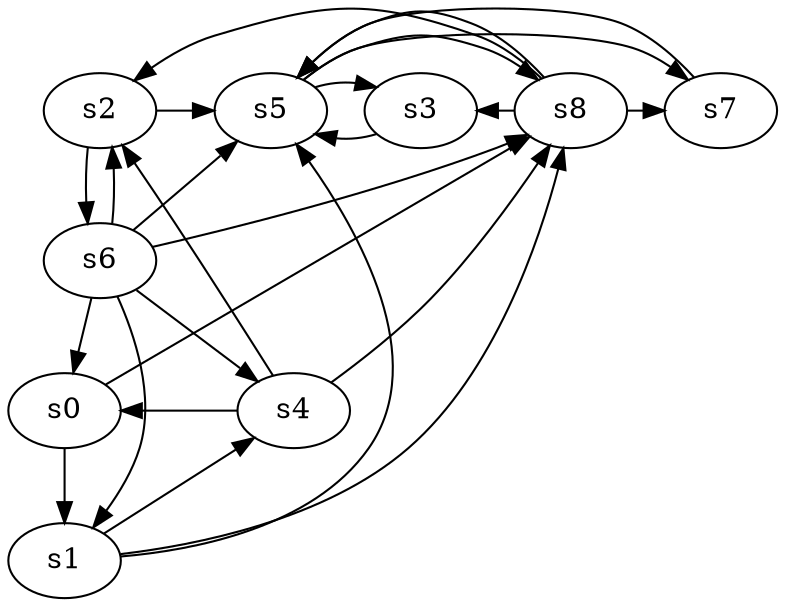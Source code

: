 digraph game_0926_complex_9 {
    s0 [name="s0", player=1, target=1];
    s1 [name="s1", player=1];
    s2 [name="s2", player=1, target=1];
    s3 [name="s3", player=1];
    s4 [name="s4", player=0];
    s5 [name="s5", player=1, target=1];
    s6 [name="s6", player=0];
    s7 [name="s7", player=0, target=1];
    s8 [name="s8", player=1, target=1];

    s0 -> s1;
    s0 -> s8 [constraint="time % 3 == 0"];
    s1 -> s4 [constraint="!(time % 6 == 3)"];
    s1 -> s5 [constraint="time == 25"];
    s1 -> s8 [constraint="time % 7 == 5"];
    s2 -> s5 [constraint="time % 3 == 0 && time % 3 == 0"];
    s2 -> s6;
    s3 -> s5 [constraint="time == 4 || time == 7 || time == 16"];
    s4 -> s0 [constraint="!(time % 5 == 4)"];
    s4 -> s2 [constraint="time % 5 == 0 || time % 4 == 1"];
    s4 -> s8 [constraint="time % 8 == 0"];
    s5 -> s3 [constraint="time % 3 == 0"];
    s5 -> s7 [constraint="time % 3 == 1 || time % 3 == 0"];
    s5 -> s8 [constraint="time == 7"];
    s6 -> s0;
    s6 -> s1 [constraint="!(time % 3 == 0)"];
    s6 -> s2 [constraint="time == 9 || time == 13 || time == 16"];
    s6 -> s4;
    s6 -> s5 [constraint="time % 3 == 1"];
    s6 -> s8 [constraint="time % 3 == 2 && time % 4 == 3"];
    s7 -> s5 [constraint="time == 0 || time == 8 || time == 12 || time == 14"];
    s8 -> s2 [constraint="time == 3"];
    s8 -> s3 [constraint="time % 4 == 1 && time % 4 == 0"];
    s8 -> s5 [constraint="time % 2 == 1"];
    s8 -> s7 [constraint="!(time % 4 == 0)"];
}
